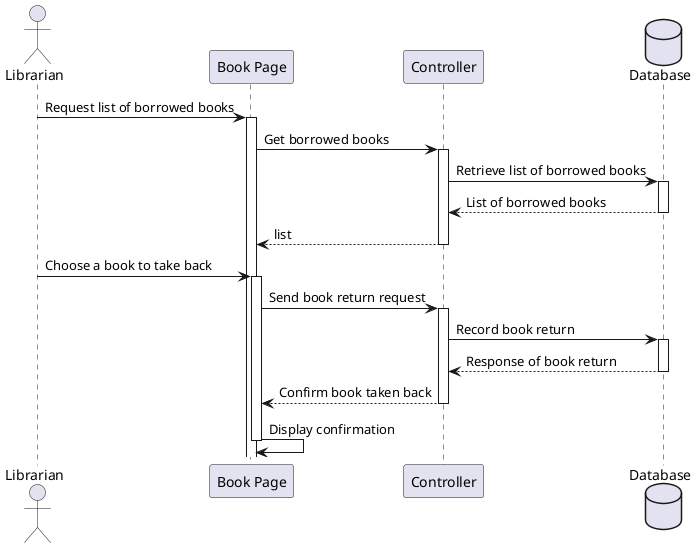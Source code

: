 @startuml
actor "Librarian" as Librarian
participant "Book Page" as Page
participant "Controller" as Controller
database "Database" as LendingDB

Librarian -> Page: Request list of borrowed books
activate Page

Page -> Controller: Get borrowed books
activate Controller

Controller -> LendingDB: Retrieve list of borrowed books
activate LendingDB
LendingDB --> Controller: List of borrowed books
deactivate LendingDB

Controller --> Page:  list 
deactivate Controller

Librarian -> Page: Choose a book to take back
activate Page

Page -> Controller: Send book return request
activate Controller

Controller -> LendingDB: Record book return
activate LendingDB
LendingDB --> Controller: Response of book return
deactivate LendingDB

Controller --> Page: Confirm book taken back
deactivate Controller

Page -> Page: Display confirmation
deactivate Page
@enduml
